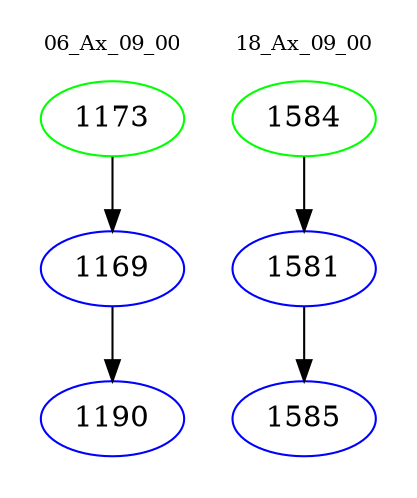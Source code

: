 digraph{
subgraph cluster_0 {
color = white
label = "06_Ax_09_00";
fontsize=10;
T0_1173 [label="1173", color="green"]
T0_1173 -> T0_1169 [color="black"]
T0_1169 [label="1169", color="blue"]
T0_1169 -> T0_1190 [color="black"]
T0_1190 [label="1190", color="blue"]
}
subgraph cluster_1 {
color = white
label = "18_Ax_09_00";
fontsize=10;
T1_1584 [label="1584", color="green"]
T1_1584 -> T1_1581 [color="black"]
T1_1581 [label="1581", color="blue"]
T1_1581 -> T1_1585 [color="black"]
T1_1585 [label="1585", color="blue"]
}
}
